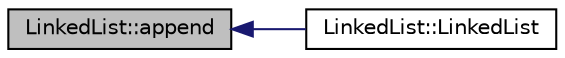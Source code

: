 digraph "LinkedList::append"
{
 // INTERACTIVE_SVG=YES
  edge [fontname="Helvetica",fontsize="10",labelfontname="Helvetica",labelfontsize="10"];
  node [fontname="Helvetica",fontsize="10",shape=record];
  rankdir="LR";
  Node15 [label="LinkedList::append",height=0.2,width=0.4,color="black", fillcolor="grey75", style="filled", fontcolor="black"];
  Node15 -> Node16 [dir="back",color="midnightblue",fontsize="10",style="solid",fontname="Helvetica"];
  Node16 [label="LinkedList::LinkedList",height=0.2,width=0.4,color="black", fillcolor="white", style="filled",URL="$class_linked_list.html#a5dd2a88ad50e83aee19dea51c8d87d90"];
}
